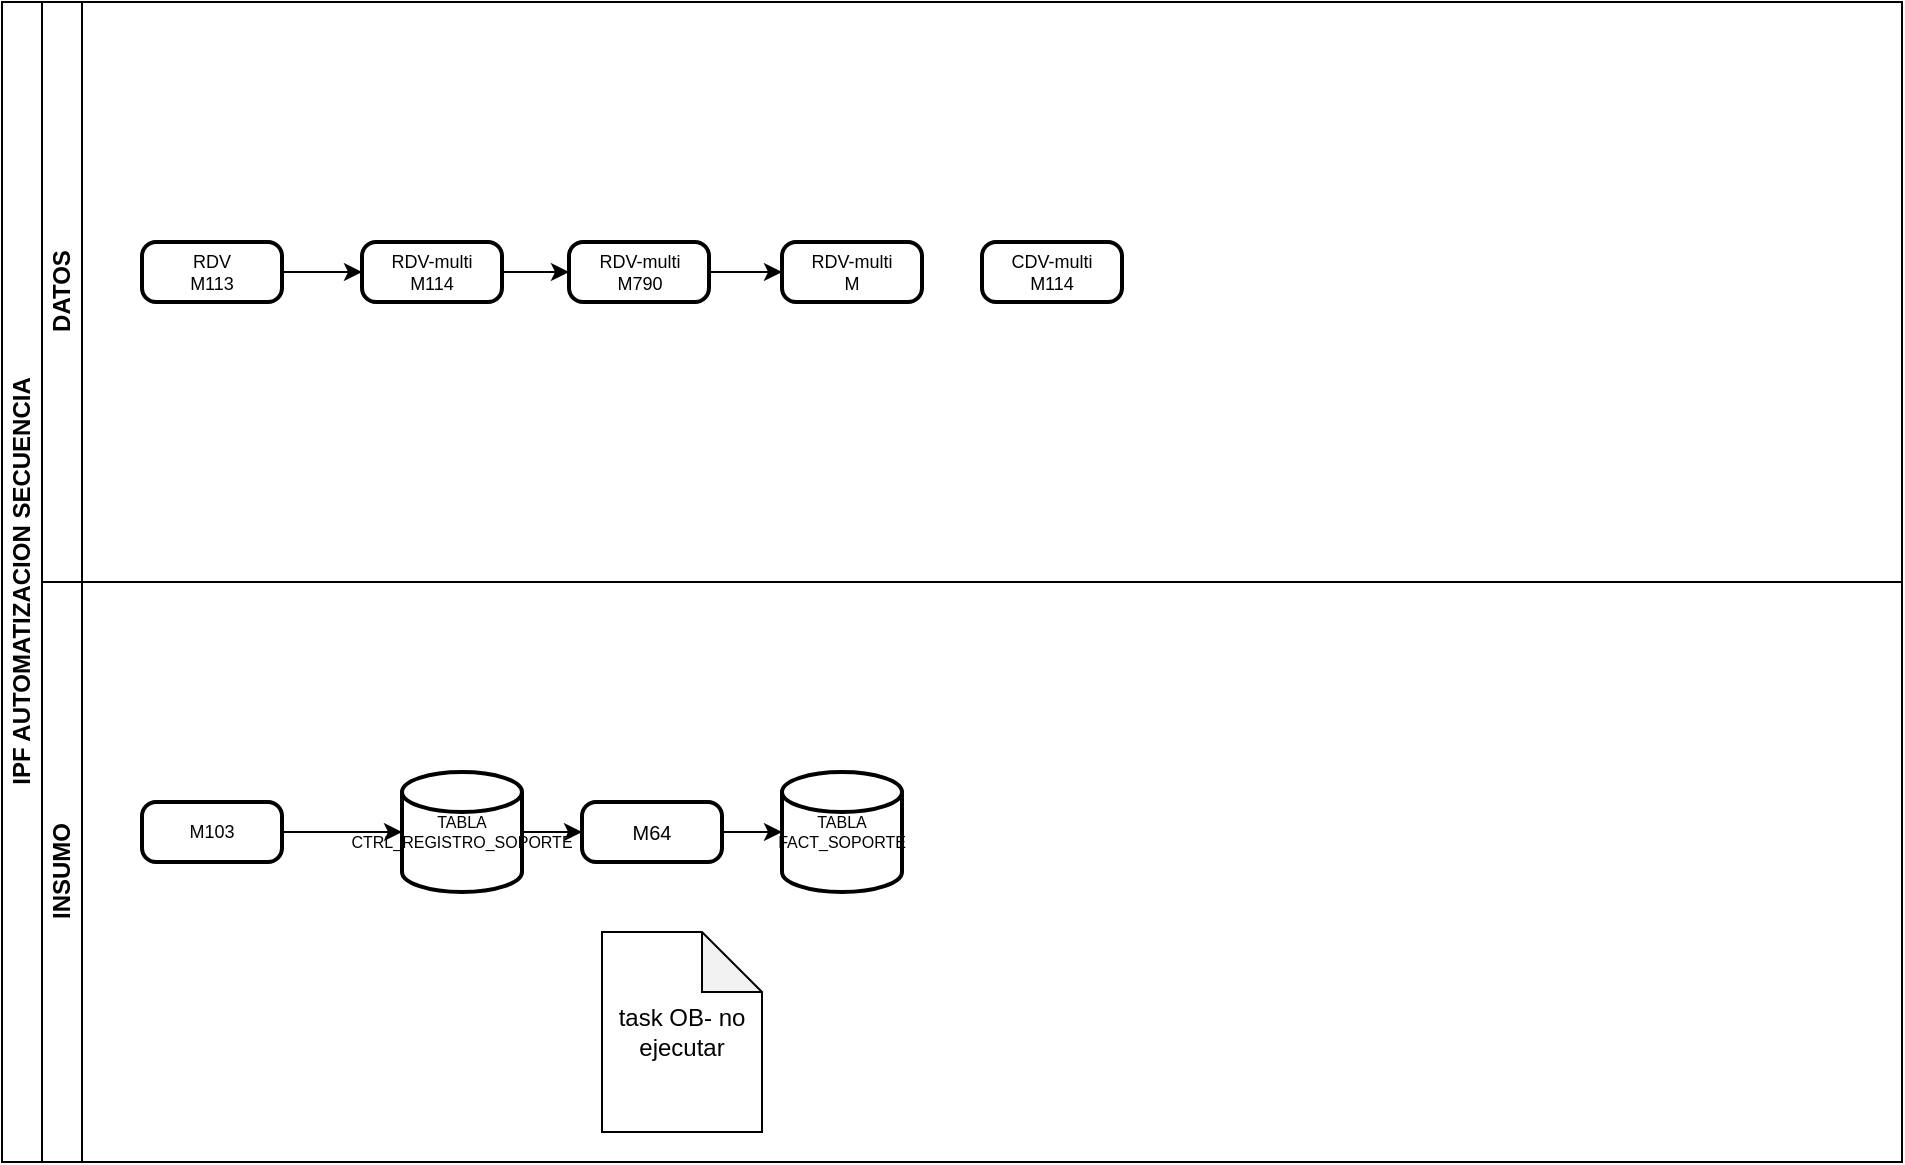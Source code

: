 <mxfile version="22.1.1" type="github">
  <diagram name="Página-1" id="spP1YFF_guTkTWRbTwB5">
    <mxGraphModel dx="1050" dy="576" grid="1" gridSize="10" guides="1" tooltips="1" connect="1" arrows="1" fold="1" page="1" pageScale="1" pageWidth="827" pageHeight="1169" math="0" shadow="0">
      <root>
        <mxCell id="0" />
        <mxCell id="1" parent="0" />
        <mxCell id="LE13JaDe_Nj9OXxJ77rd-1" value="IPF AUTOMATIZACION SECUENCIA" style="swimlane;childLayout=stackLayout;resizeParent=1;resizeParentMax=0;horizontal=0;startSize=20;horizontalStack=0;html=1;" vertex="1" parent="1">
          <mxGeometry x="60" y="20" width="950" height="580" as="geometry" />
        </mxCell>
        <mxCell id="LE13JaDe_Nj9OXxJ77rd-2" value="DATOS" style="swimlane;startSize=20;horizontal=0;html=1;" vertex="1" parent="LE13JaDe_Nj9OXxJ77rd-1">
          <mxGeometry x="20" width="930" height="290" as="geometry" />
        </mxCell>
        <mxCell id="LE13JaDe_Nj9OXxJ77rd-16" value="" style="edgeStyle=orthogonalEdgeStyle;rounded=0;orthogonalLoop=1;jettySize=auto;html=1;" edge="1" parent="LE13JaDe_Nj9OXxJ77rd-2" source="LE13JaDe_Nj9OXxJ77rd-5" target="LE13JaDe_Nj9OXxJ77rd-15">
          <mxGeometry relative="1" as="geometry" />
        </mxCell>
        <mxCell id="LE13JaDe_Nj9OXxJ77rd-5" value="RDV&lt;br&gt;M113" style="rounded=1;whiteSpace=wrap;html=1;absoluteArcSize=1;arcSize=14;strokeWidth=2;fontSize=9;" vertex="1" parent="LE13JaDe_Nj9OXxJ77rd-2">
          <mxGeometry x="50" y="120" width="70" height="30" as="geometry" />
        </mxCell>
        <mxCell id="LE13JaDe_Nj9OXxJ77rd-20" value="" style="edgeStyle=orthogonalEdgeStyle;rounded=0;orthogonalLoop=1;jettySize=auto;html=1;" edge="1" parent="LE13JaDe_Nj9OXxJ77rd-2" source="LE13JaDe_Nj9OXxJ77rd-15" target="LE13JaDe_Nj9OXxJ77rd-18">
          <mxGeometry relative="1" as="geometry" />
        </mxCell>
        <mxCell id="LE13JaDe_Nj9OXxJ77rd-15" value="RDV-multi&lt;br&gt;M114" style="rounded=1;whiteSpace=wrap;html=1;absoluteArcSize=1;arcSize=14;strokeWidth=2;fontSize=9;" vertex="1" parent="LE13JaDe_Nj9OXxJ77rd-2">
          <mxGeometry x="160" y="120" width="70" height="30" as="geometry" />
        </mxCell>
        <mxCell id="LE13JaDe_Nj9OXxJ77rd-21" value="" style="edgeStyle=orthogonalEdgeStyle;rounded=0;orthogonalLoop=1;jettySize=auto;html=1;" edge="1" parent="LE13JaDe_Nj9OXxJ77rd-2" source="LE13JaDe_Nj9OXxJ77rd-18" target="LE13JaDe_Nj9OXxJ77rd-19">
          <mxGeometry relative="1" as="geometry" />
        </mxCell>
        <mxCell id="LE13JaDe_Nj9OXxJ77rd-18" value="RDV-multi&lt;br&gt;M790" style="rounded=1;whiteSpace=wrap;html=1;absoluteArcSize=1;arcSize=14;strokeWidth=2;fontSize=9;" vertex="1" parent="LE13JaDe_Nj9OXxJ77rd-2">
          <mxGeometry x="263.5" y="120" width="70" height="30" as="geometry" />
        </mxCell>
        <mxCell id="LE13JaDe_Nj9OXxJ77rd-19" value="RDV-multi&lt;br&gt;M" style="rounded=1;whiteSpace=wrap;html=1;absoluteArcSize=1;arcSize=14;strokeWidth=2;fontSize=9;" vertex="1" parent="LE13JaDe_Nj9OXxJ77rd-2">
          <mxGeometry x="370" y="120" width="70" height="30" as="geometry" />
        </mxCell>
        <mxCell id="LE13JaDe_Nj9OXxJ77rd-22" value="CDV-multi&lt;br&gt;M114" style="rounded=1;whiteSpace=wrap;html=1;absoluteArcSize=1;arcSize=14;strokeWidth=2;fontSize=9;" vertex="1" parent="LE13JaDe_Nj9OXxJ77rd-2">
          <mxGeometry x="470" y="120" width="70" height="30" as="geometry" />
        </mxCell>
        <mxCell id="LE13JaDe_Nj9OXxJ77rd-4" value="INSUMO" style="swimlane;startSize=20;horizontal=0;html=1;" vertex="1" parent="LE13JaDe_Nj9OXxJ77rd-1">
          <mxGeometry x="20" y="290" width="930" height="290" as="geometry" />
        </mxCell>
        <mxCell id="LE13JaDe_Nj9OXxJ77rd-11" value="" style="edgeStyle=orthogonalEdgeStyle;rounded=0;orthogonalLoop=1;jettySize=auto;html=1;" edge="1" parent="LE13JaDe_Nj9OXxJ77rd-4" source="LE13JaDe_Nj9OXxJ77rd-6" target="LE13JaDe_Nj9OXxJ77rd-7">
          <mxGeometry relative="1" as="geometry" />
        </mxCell>
        <mxCell id="LE13JaDe_Nj9OXxJ77rd-6" value="M103" style="rounded=1;whiteSpace=wrap;html=1;absoluteArcSize=1;arcSize=14;strokeWidth=2;fontSize=9;" vertex="1" parent="LE13JaDe_Nj9OXxJ77rd-4">
          <mxGeometry x="50" y="110" width="70" height="30" as="geometry" />
        </mxCell>
        <mxCell id="LE13JaDe_Nj9OXxJ77rd-12" value="" style="edgeStyle=orthogonalEdgeStyle;rounded=0;orthogonalLoop=1;jettySize=auto;html=1;" edge="1" parent="LE13JaDe_Nj9OXxJ77rd-4" source="LE13JaDe_Nj9OXxJ77rd-7" target="LE13JaDe_Nj9OXxJ77rd-8">
          <mxGeometry relative="1" as="geometry" />
        </mxCell>
        <mxCell id="LE13JaDe_Nj9OXxJ77rd-7" value="TABLA&lt;br style=&quot;font-size: 8px;&quot;&gt;CTRL_REGISTRO_SOPORTE" style="strokeWidth=2;html=1;shape=mxgraph.flowchart.database;whiteSpace=wrap;fontSize=8;" vertex="1" parent="LE13JaDe_Nj9OXxJ77rd-4">
          <mxGeometry x="180" y="95" width="60" height="60" as="geometry" />
        </mxCell>
        <mxCell id="LE13JaDe_Nj9OXxJ77rd-13" value="" style="edgeStyle=orthogonalEdgeStyle;rounded=0;orthogonalLoop=1;jettySize=auto;html=1;" edge="1" parent="LE13JaDe_Nj9OXxJ77rd-4" source="LE13JaDe_Nj9OXxJ77rd-8" target="LE13JaDe_Nj9OXxJ77rd-10">
          <mxGeometry relative="1" as="geometry" />
        </mxCell>
        <mxCell id="LE13JaDe_Nj9OXxJ77rd-8" value="M64" style="rounded=1;whiteSpace=wrap;html=1;absoluteArcSize=1;arcSize=14;strokeWidth=2;fontSize=10;" vertex="1" parent="LE13JaDe_Nj9OXxJ77rd-4">
          <mxGeometry x="270" y="110" width="70" height="30" as="geometry" />
        </mxCell>
        <mxCell id="LE13JaDe_Nj9OXxJ77rd-10" value="TABLA&lt;br&gt;FACT_SOPORTE" style="strokeWidth=2;html=1;shape=mxgraph.flowchart.database;whiteSpace=wrap;fontSize=8;" vertex="1" parent="LE13JaDe_Nj9OXxJ77rd-4">
          <mxGeometry x="370" y="95" width="60" height="60" as="geometry" />
        </mxCell>
        <mxCell id="LE13JaDe_Nj9OXxJ77rd-17" value="task OB- no ejecutar" style="shape=note;whiteSpace=wrap;html=1;backgroundOutline=1;darkOpacity=0.05;" vertex="1" parent="LE13JaDe_Nj9OXxJ77rd-4">
          <mxGeometry x="280" y="175" width="80" height="100" as="geometry" />
        </mxCell>
      </root>
    </mxGraphModel>
  </diagram>
</mxfile>
